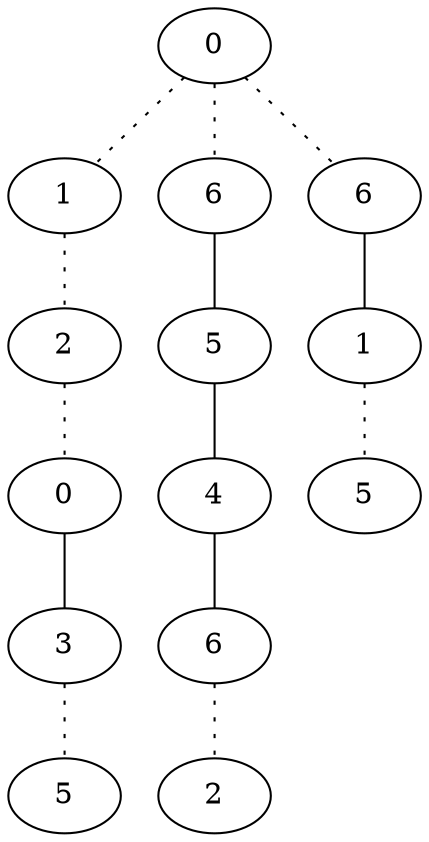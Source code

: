 graph {
a0[label=0];
a1[label=1];
a2[label=2];
a3[label=0];
a4[label=3];
a5[label=5];
a6[label=6];
a7[label=5];
a8[label=4];
a9[label=6];
a10[label=2];
a11[label=6];
a12[label=1];
a13[label=5];
a0 -- a1 [style=dotted];
a0 -- a6 [style=dotted];
a0 -- a11 [style=dotted];
a1 -- a2 [style=dotted];
a2 -- a3 [style=dotted];
a3 -- a4;
a4 -- a5 [style=dotted];
a6 -- a7;
a7 -- a8;
a8 -- a9;
a9 -- a10 [style=dotted];
a11 -- a12;
a12 -- a13 [style=dotted];
}
